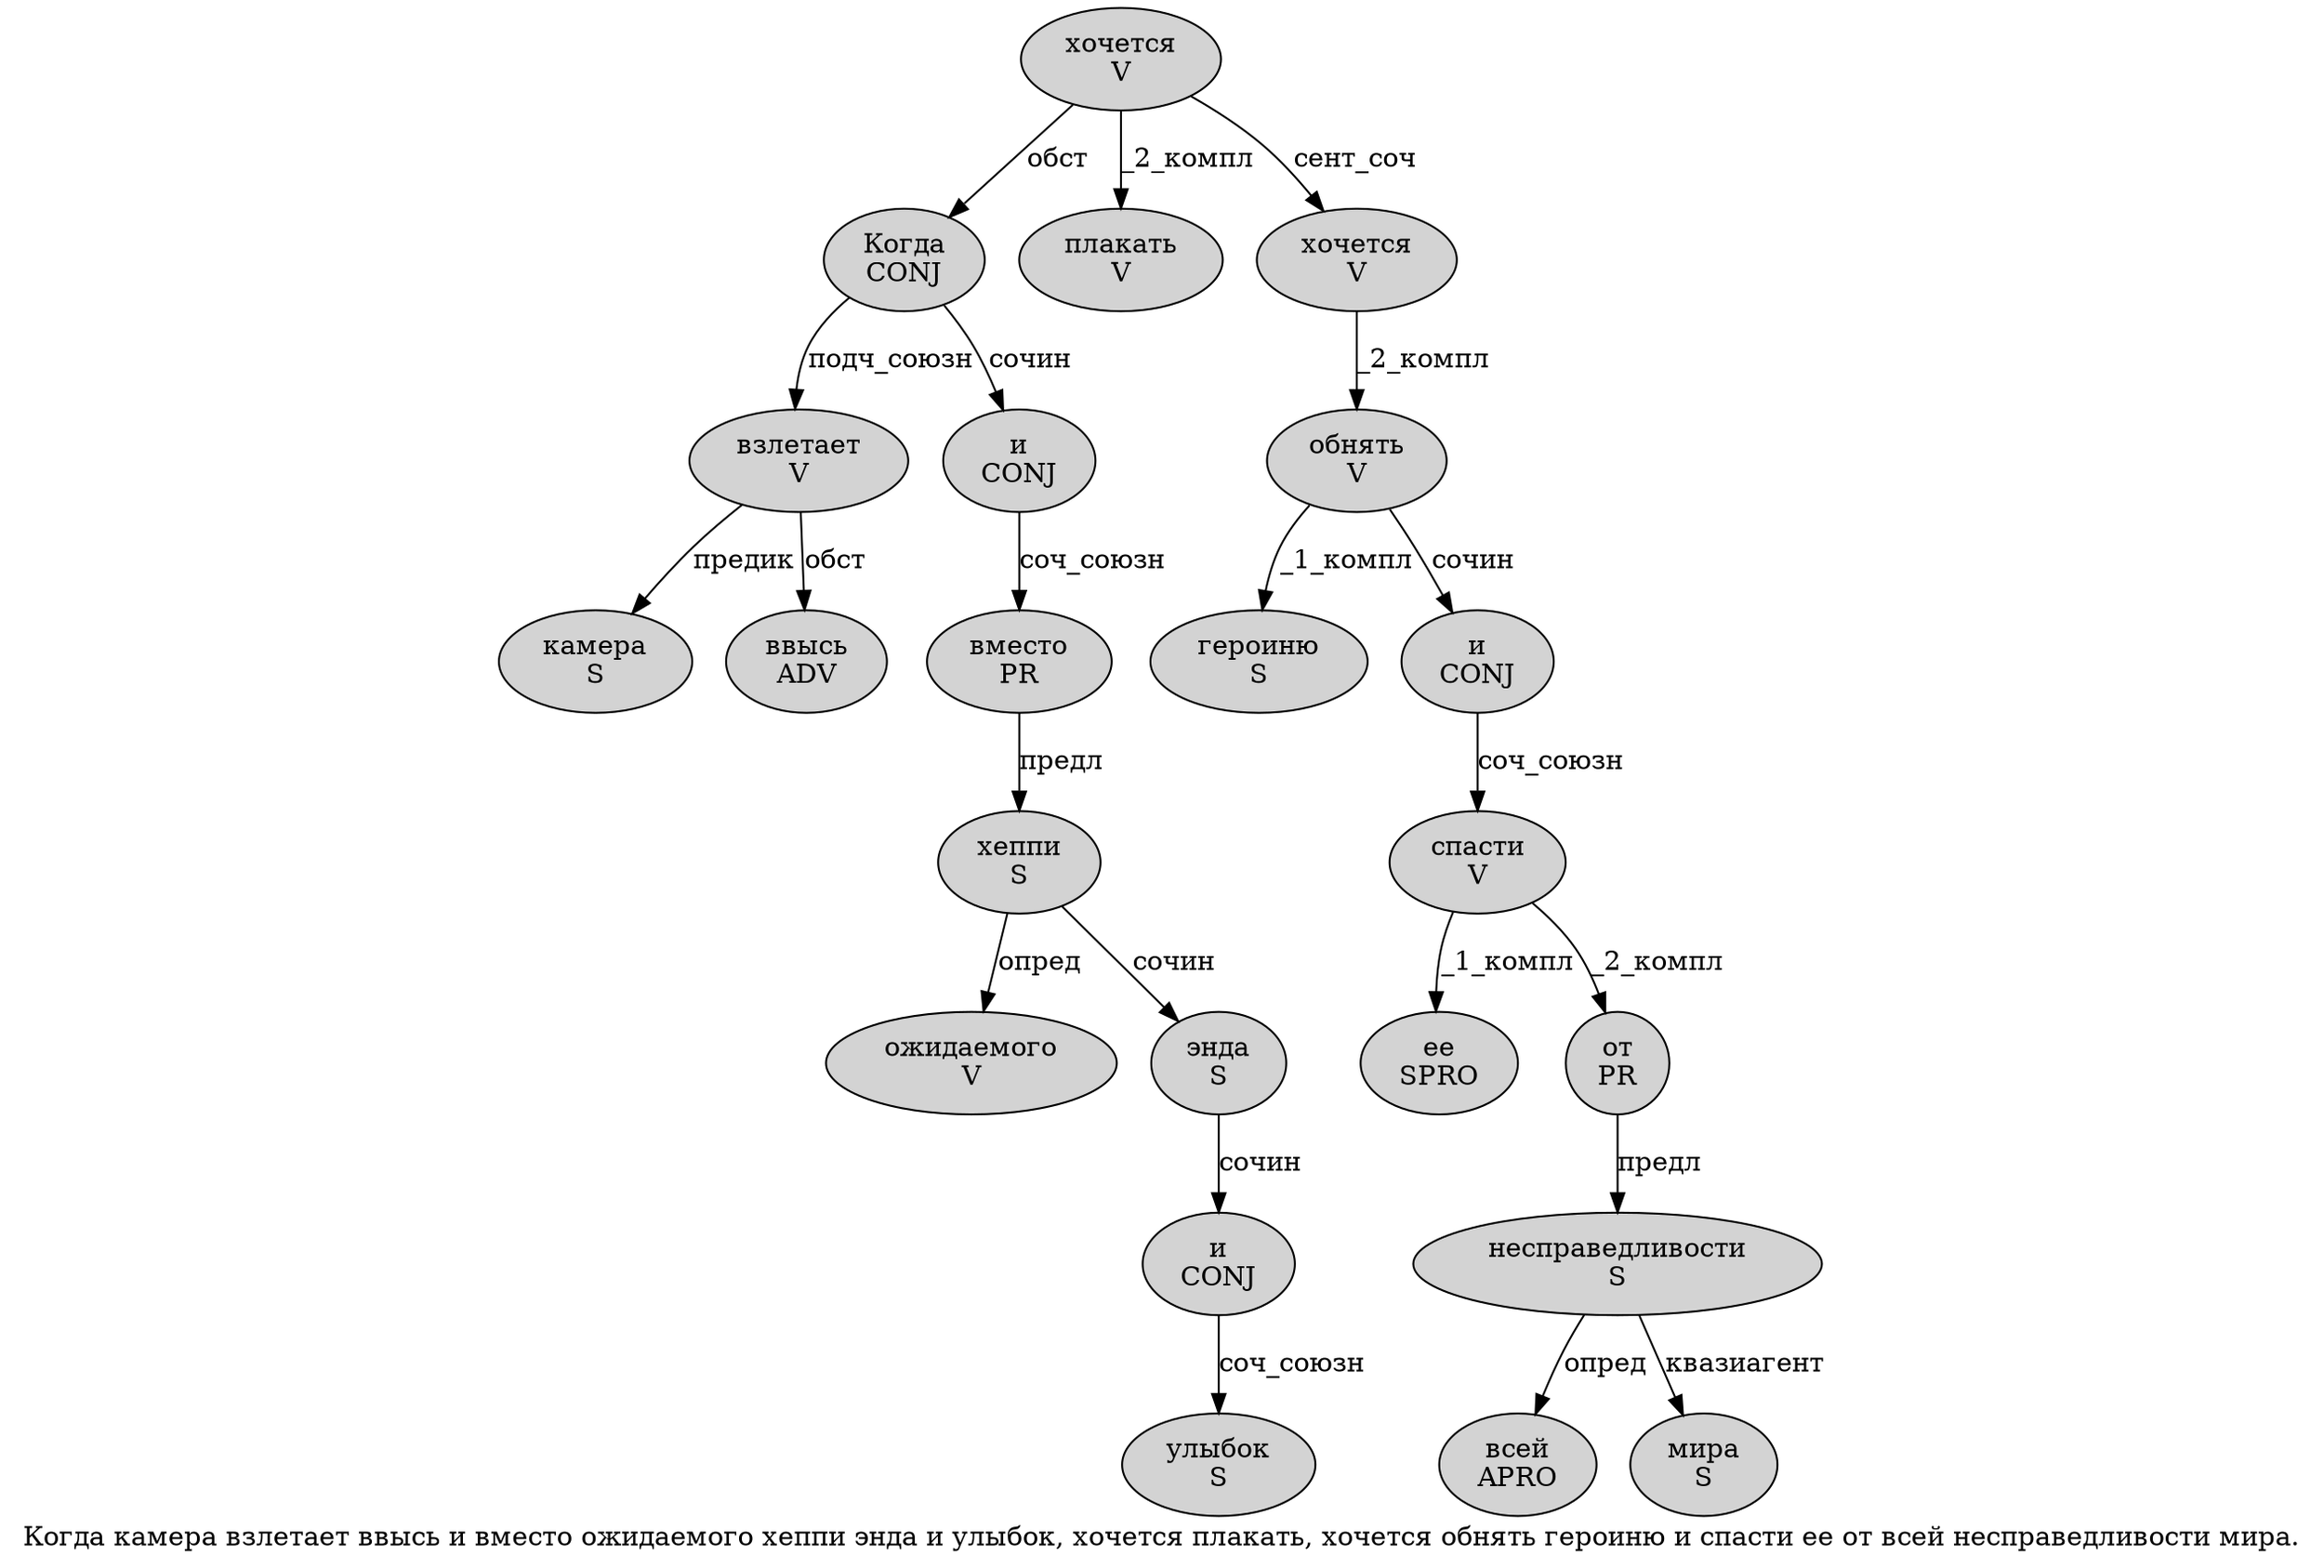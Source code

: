 digraph SENTENCE_918 {
	graph [label="Когда камера взлетает ввысь и вместо ожидаемого хеппи энда и улыбок, хочется плакать, хочется обнять героиню и спасти ее от всей несправедливости мира."]
	node [style=filled]
		0 [label="Когда
CONJ" color="" fillcolor=lightgray penwidth=1 shape=ellipse]
		1 [label="камера
S" color="" fillcolor=lightgray penwidth=1 shape=ellipse]
		2 [label="взлетает
V" color="" fillcolor=lightgray penwidth=1 shape=ellipse]
		3 [label="ввысь
ADV" color="" fillcolor=lightgray penwidth=1 shape=ellipse]
		4 [label="и
CONJ" color="" fillcolor=lightgray penwidth=1 shape=ellipse]
		5 [label="вместо
PR" color="" fillcolor=lightgray penwidth=1 shape=ellipse]
		6 [label="ожидаемого
V" color="" fillcolor=lightgray penwidth=1 shape=ellipse]
		7 [label="хеппи
S" color="" fillcolor=lightgray penwidth=1 shape=ellipse]
		8 [label="энда
S" color="" fillcolor=lightgray penwidth=1 shape=ellipse]
		9 [label="и
CONJ" color="" fillcolor=lightgray penwidth=1 shape=ellipse]
		10 [label="улыбок
S" color="" fillcolor=lightgray penwidth=1 shape=ellipse]
		12 [label="хочется
V" color="" fillcolor=lightgray penwidth=1 shape=ellipse]
		13 [label="плакать
V" color="" fillcolor=lightgray penwidth=1 shape=ellipse]
		15 [label="хочется
V" color="" fillcolor=lightgray penwidth=1 shape=ellipse]
		16 [label="обнять
V" color="" fillcolor=lightgray penwidth=1 shape=ellipse]
		17 [label="героиню
S" color="" fillcolor=lightgray penwidth=1 shape=ellipse]
		18 [label="и
CONJ" color="" fillcolor=lightgray penwidth=1 shape=ellipse]
		19 [label="спасти
V" color="" fillcolor=lightgray penwidth=1 shape=ellipse]
		20 [label="ее
SPRO" color="" fillcolor=lightgray penwidth=1 shape=ellipse]
		21 [label="от
PR" color="" fillcolor=lightgray penwidth=1 shape=ellipse]
		22 [label="всей
APRO" color="" fillcolor=lightgray penwidth=1 shape=ellipse]
		23 [label="несправедливости
S" color="" fillcolor=lightgray penwidth=1 shape=ellipse]
		24 [label="мира
S" color="" fillcolor=lightgray penwidth=1 shape=ellipse]
			9 -> 10 [label="соч_союзн"]
			18 -> 19 [label="соч_союзн"]
			4 -> 5 [label="соч_союзн"]
			23 -> 22 [label="опред"]
			23 -> 24 [label="квазиагент"]
			5 -> 7 [label="предл"]
			19 -> 20 [label="_1_компл"]
			19 -> 21 [label="_2_компл"]
			12 -> 0 [label="обст"]
			12 -> 13 [label="_2_компл"]
			12 -> 15 [label="сент_соч"]
			15 -> 16 [label="_2_компл"]
			8 -> 9 [label="сочин"]
			0 -> 2 [label="подч_союзн"]
			0 -> 4 [label="сочин"]
			16 -> 17 [label="_1_компл"]
			16 -> 18 [label="сочин"]
			7 -> 6 [label="опред"]
			7 -> 8 [label="сочин"]
			21 -> 23 [label="предл"]
			2 -> 1 [label="предик"]
			2 -> 3 [label="обст"]
}